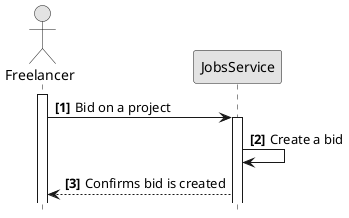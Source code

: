 @startuml
hide footbox
autonumber "<b>[0]"
skinparam monochrome true

actor Freelancer
participant JobsService

activate Freelancer
Freelancer -> JobsService: Bid on a project

activate JobsService
JobsService -> JobsService: Create a bid
JobsService --> Freelancer: Confirms bid is created
@enduml